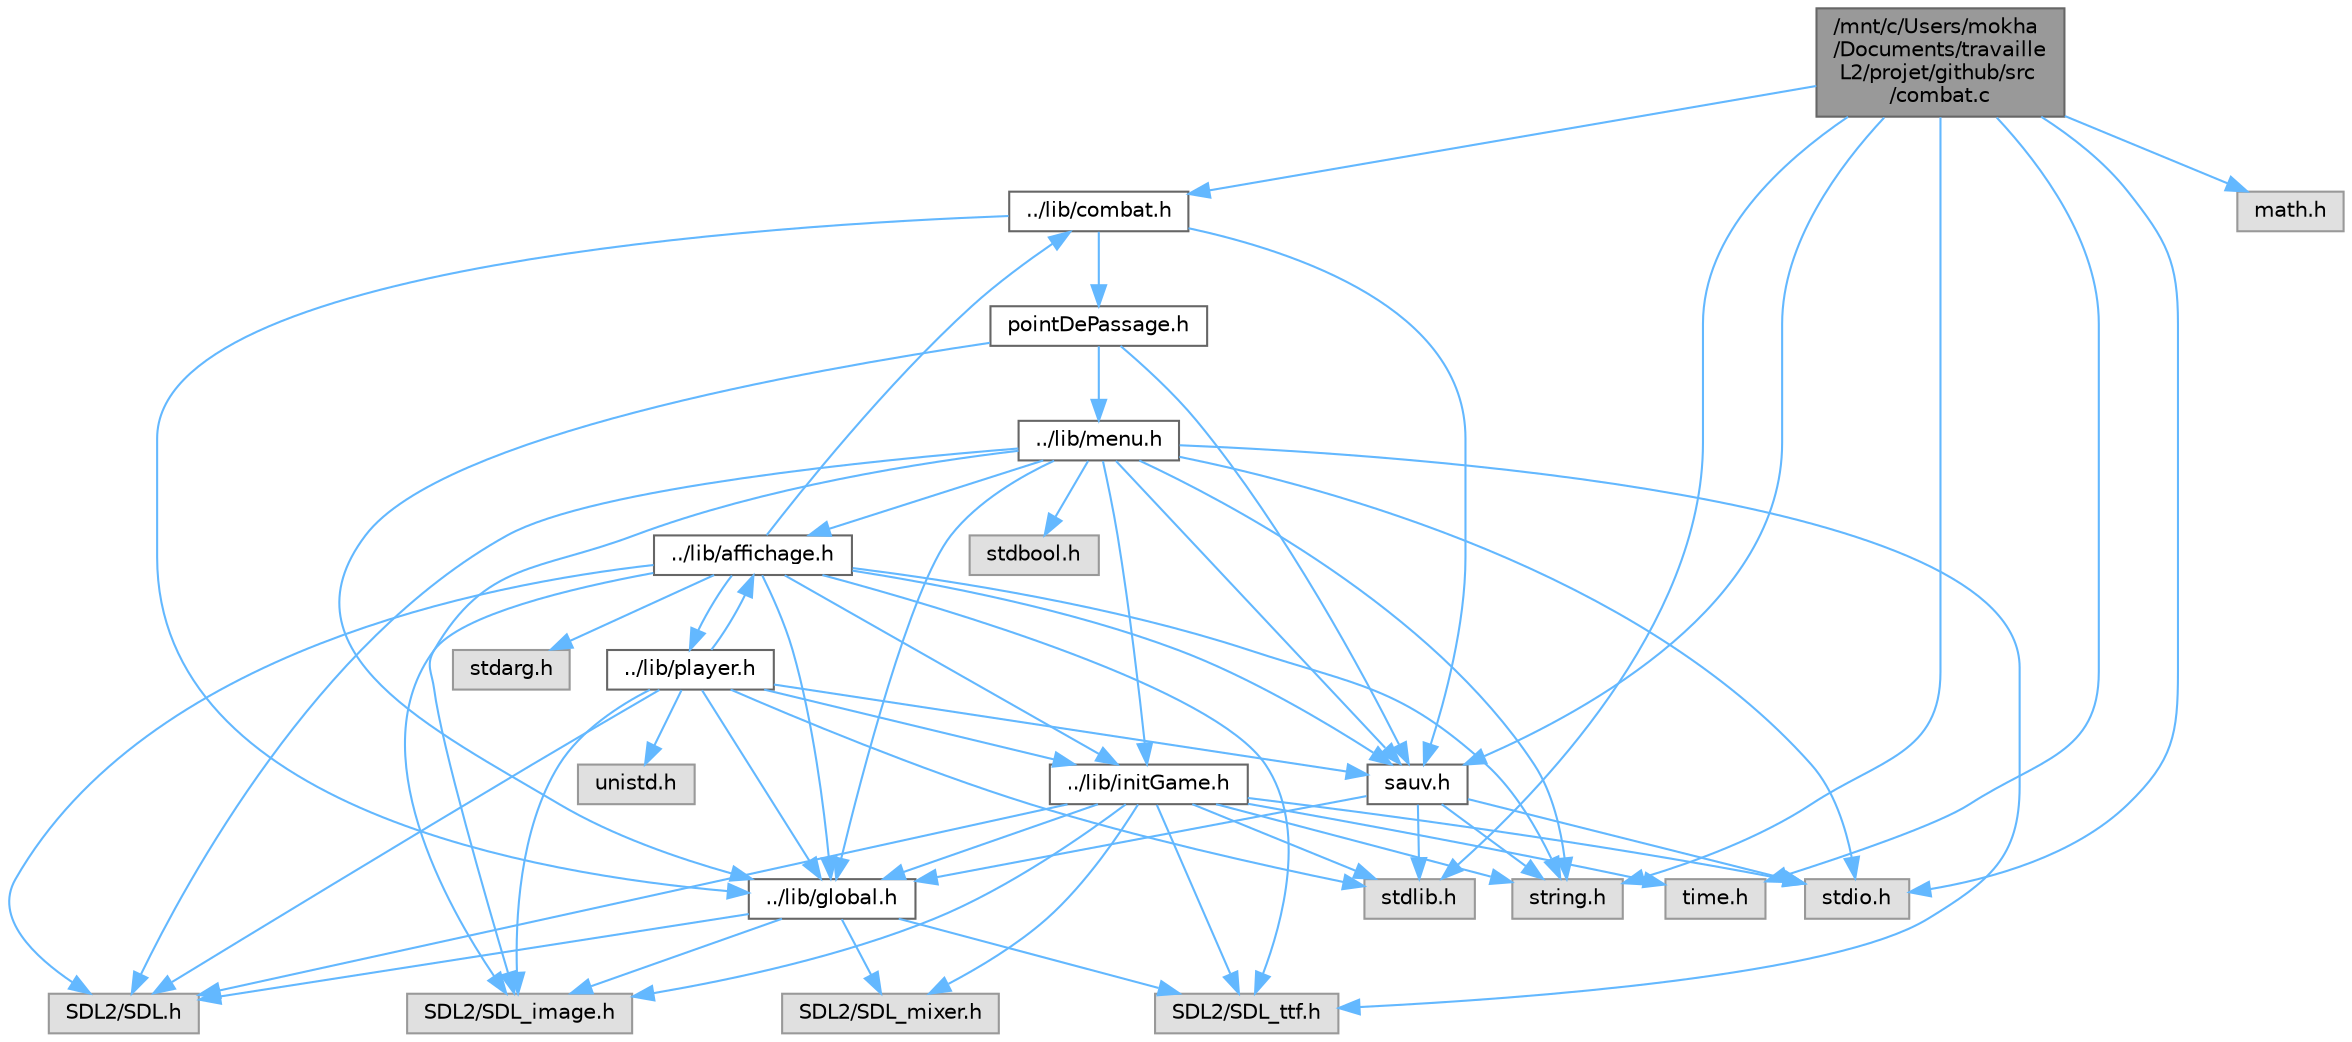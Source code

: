 digraph "/mnt/c/Users/mokha/Documents/travaille L2/projet/github/src/combat.c"
{
 // LATEX_PDF_SIZE
  bgcolor="transparent";
  edge [fontname=Helvetica,fontsize=10,labelfontname=Helvetica,labelfontsize=10];
  node [fontname=Helvetica,fontsize=10,shape=box,height=0.2,width=0.4];
  Node1 [id="Node000001",label="/mnt/c/Users/mokha\l/Documents/travaille\l L2/projet/github/src\l/combat.c",height=0.2,width=0.4,color="gray40", fillcolor="grey60", style="filled", fontcolor="black",tooltip="fichier contenant la fonctions de combat"];
  Node1 -> Node2 [id="edge59_Node000001_Node000002",color="steelblue1",style="solid",tooltip=" "];
  Node2 [id="Node000002",label="stdio.h",height=0.2,width=0.4,color="grey60", fillcolor="#E0E0E0", style="filled",tooltip=" "];
  Node1 -> Node3 [id="edge60_Node000001_Node000003",color="steelblue1",style="solid",tooltip=" "];
  Node3 [id="Node000003",label="stdlib.h",height=0.2,width=0.4,color="grey60", fillcolor="#E0E0E0", style="filled",tooltip=" "];
  Node1 -> Node4 [id="edge61_Node000001_Node000004",color="steelblue1",style="solid",tooltip=" "];
  Node4 [id="Node000004",label="string.h",height=0.2,width=0.4,color="grey60", fillcolor="#E0E0E0", style="filled",tooltip=" "];
  Node1 -> Node5 [id="edge62_Node000001_Node000005",color="steelblue1",style="solid",tooltip=" "];
  Node5 [id="Node000005",label="math.h",height=0.2,width=0.4,color="grey60", fillcolor="#E0E0E0", style="filled",tooltip=" "];
  Node1 -> Node6 [id="edge63_Node000001_Node000006",color="steelblue1",style="solid",tooltip=" "];
  Node6 [id="Node000006",label="time.h",height=0.2,width=0.4,color="grey60", fillcolor="#E0E0E0", style="filled",tooltip=" "];
  Node1 -> Node7 [id="edge64_Node000001_Node000007",color="steelblue1",style="solid",tooltip=" "];
  Node7 [id="Node000007",label="../lib/combat.h",height=0.2,width=0.4,color="grey40", fillcolor="white", style="filled",URL="$combat_8h.html",tooltip="Gestion des combats dans le jeu."];
  Node7 -> Node8 [id="edge65_Node000007_Node000008",color="steelblue1",style="solid",tooltip=" "];
  Node8 [id="Node000008",label="sauv.h",height=0.2,width=0.4,color="grey40", fillcolor="white", style="filled",URL="$sauv_8h.html",tooltip="Gestion des sauvegardes et récupération des données du jeu."];
  Node8 -> Node2 [id="edge66_Node000008_Node000002",color="steelblue1",style="solid",tooltip=" "];
  Node8 -> Node3 [id="edge67_Node000008_Node000003",color="steelblue1",style="solid",tooltip=" "];
  Node8 -> Node4 [id="edge68_Node000008_Node000004",color="steelblue1",style="solid",tooltip=" "];
  Node8 -> Node9 [id="edge69_Node000008_Node000009",color="steelblue1",style="solid",tooltip=" "];
  Node9 [id="Node000009",label="../lib/global.h",height=0.2,width=0.4,color="grey40", fillcolor="white", style="filled",URL="$global_8h.html",tooltip="Définition des constantes, structures et variables globales du jeu."];
  Node9 -> Node10 [id="edge70_Node000009_Node000010",color="steelblue1",style="solid",tooltip=" "];
  Node10 [id="Node000010",label="SDL2/SDL.h",height=0.2,width=0.4,color="grey60", fillcolor="#E0E0E0", style="filled",tooltip=" "];
  Node9 -> Node11 [id="edge71_Node000009_Node000011",color="steelblue1",style="solid",tooltip=" "];
  Node11 [id="Node000011",label="SDL2/SDL_mixer.h",height=0.2,width=0.4,color="grey60", fillcolor="#E0E0E0", style="filled",tooltip=" "];
  Node9 -> Node12 [id="edge72_Node000009_Node000012",color="steelblue1",style="solid",tooltip=" "];
  Node12 [id="Node000012",label="SDL2/SDL_image.h",height=0.2,width=0.4,color="grey60", fillcolor="#E0E0E0", style="filled",tooltip=" "];
  Node9 -> Node13 [id="edge73_Node000009_Node000013",color="steelblue1",style="solid",tooltip=" "];
  Node13 [id="Node000013",label="SDL2/SDL_ttf.h",height=0.2,width=0.4,color="grey60", fillcolor="#E0E0E0", style="filled",tooltip=" "];
  Node7 -> Node14 [id="edge74_Node000007_Node000014",color="steelblue1",style="solid",tooltip=" "];
  Node14 [id="Node000014",label="pointDePassage.h",height=0.2,width=0.4,color="grey40", fillcolor="white", style="filled",URL="$pointDePassage_8h.html",tooltip="Gestion des points de passage et événements du jeu."];
  Node14 -> Node15 [id="edge75_Node000014_Node000015",color="steelblue1",style="solid",tooltip=" "];
  Node15 [id="Node000015",label="../lib/menu.h",height=0.2,width=0.4,color="grey40", fillcolor="white", style="filled",URL="$menu_8h.html",tooltip="Gestion des menus et des interfaces utilisateur."];
  Node15 -> Node8 [id="edge76_Node000015_Node000008",color="steelblue1",style="solid",tooltip=" "];
  Node15 -> Node16 [id="edge77_Node000015_Node000016",color="steelblue1",style="solid",tooltip=" "];
  Node16 [id="Node000016",label="../lib/initGame.h",height=0.2,width=0.4,color="grey40", fillcolor="white", style="filled",URL="$initGame_8h.html",tooltip="Initialisation et gestion de la SDL pour le jeu."];
  Node16 -> Node2 [id="edge78_Node000016_Node000002",color="steelblue1",style="solid",tooltip=" "];
  Node16 -> Node3 [id="edge79_Node000016_Node000003",color="steelblue1",style="solid",tooltip=" "];
  Node16 -> Node4 [id="edge80_Node000016_Node000004",color="steelblue1",style="solid",tooltip=" "];
  Node16 -> Node6 [id="edge81_Node000016_Node000006",color="steelblue1",style="solid",tooltip=" "];
  Node16 -> Node10 [id="edge82_Node000016_Node000010",color="steelblue1",style="solid",tooltip=" "];
  Node16 -> Node11 [id="edge83_Node000016_Node000011",color="steelblue1",style="solid",tooltip=" "];
  Node16 -> Node12 [id="edge84_Node000016_Node000012",color="steelblue1",style="solid",tooltip=" "];
  Node16 -> Node13 [id="edge85_Node000016_Node000013",color="steelblue1",style="solid",tooltip=" "];
  Node16 -> Node9 [id="edge86_Node000016_Node000009",color="steelblue1",style="solid",tooltip=" "];
  Node15 -> Node17 [id="edge87_Node000015_Node000017",color="steelblue1",style="solid",tooltip=" "];
  Node17 [id="Node000017",label="../lib/affichage.h",height=0.2,width=0.4,color="grey40", fillcolor="white", style="filled",URL="$affichage_8h.html",tooltip="Fichier d'en-tête pour la gestion de l'affichage dans le jeu."];
  Node17 -> Node10 [id="edge88_Node000017_Node000010",color="steelblue1",style="solid",tooltip=" "];
  Node17 -> Node12 [id="edge89_Node000017_Node000012",color="steelblue1",style="solid",tooltip=" "];
  Node17 -> Node13 [id="edge90_Node000017_Node000013",color="steelblue1",style="solid",tooltip=" "];
  Node17 -> Node4 [id="edge91_Node000017_Node000004",color="steelblue1",style="solid",tooltip=" "];
  Node17 -> Node18 [id="edge92_Node000017_Node000018",color="steelblue1",style="solid",tooltip=" "];
  Node18 [id="Node000018",label="stdarg.h",height=0.2,width=0.4,color="grey60", fillcolor="#E0E0E0", style="filled",tooltip=" "];
  Node17 -> Node19 [id="edge93_Node000017_Node000019",color="steelblue1",style="solid",tooltip=" "];
  Node19 [id="Node000019",label="../lib/player.h",height=0.2,width=0.4,color="grey40", fillcolor="white", style="filled",URL="$player_8h.html",tooltip="Gestion du joueur dans le jeu."];
  Node19 -> Node10 [id="edge94_Node000019_Node000010",color="steelblue1",style="solid",tooltip=" "];
  Node19 -> Node12 [id="edge95_Node000019_Node000012",color="steelblue1",style="solid",tooltip=" "];
  Node19 -> Node20 [id="edge96_Node000019_Node000020",color="steelblue1",style="solid",tooltip=" "];
  Node20 [id="Node000020",label="unistd.h",height=0.2,width=0.4,color="grey60", fillcolor="#E0E0E0", style="filled",tooltip=" "];
  Node19 -> Node3 [id="edge97_Node000019_Node000003",color="steelblue1",style="solid",tooltip=" "];
  Node19 -> Node16 [id="edge98_Node000019_Node000016",color="steelblue1",style="solid",tooltip=" "];
  Node19 -> Node17 [id="edge99_Node000019_Node000017",color="steelblue1",style="solid",tooltip=" "];
  Node19 -> Node8 [id="edge100_Node000019_Node000008",color="steelblue1",style="solid",tooltip=" "];
  Node19 -> Node9 [id="edge101_Node000019_Node000009",color="steelblue1",style="solid",tooltip=" "];
  Node17 -> Node16 [id="edge102_Node000017_Node000016",color="steelblue1",style="solid",tooltip=" "];
  Node17 -> Node8 [id="edge103_Node000017_Node000008",color="steelblue1",style="solid",tooltip=" "];
  Node17 -> Node9 [id="edge104_Node000017_Node000009",color="steelblue1",style="solid",tooltip=" "];
  Node17 -> Node7 [id="edge105_Node000017_Node000007",color="steelblue1",style="solid",tooltip=" "];
  Node15 -> Node9 [id="edge106_Node000015_Node000009",color="steelblue1",style="solid",tooltip=" "];
  Node15 -> Node10 [id="edge107_Node000015_Node000010",color="steelblue1",style="solid",tooltip=" "];
  Node15 -> Node13 [id="edge108_Node000015_Node000013",color="steelblue1",style="solid",tooltip=" "];
  Node15 -> Node12 [id="edge109_Node000015_Node000012",color="steelblue1",style="solid",tooltip=" "];
  Node15 -> Node2 [id="edge110_Node000015_Node000002",color="steelblue1",style="solid",tooltip=" "];
  Node15 -> Node4 [id="edge111_Node000015_Node000004",color="steelblue1",style="solid",tooltip=" "];
  Node15 -> Node21 [id="edge112_Node000015_Node000021",color="steelblue1",style="solid",tooltip=" "];
  Node21 [id="Node000021",label="stdbool.h",height=0.2,width=0.4,color="grey60", fillcolor="#E0E0E0", style="filled",tooltip=" "];
  Node14 -> Node8 [id="edge113_Node000014_Node000008",color="steelblue1",style="solid",tooltip=" "];
  Node14 -> Node9 [id="edge114_Node000014_Node000009",color="steelblue1",style="solid",tooltip=" "];
  Node7 -> Node9 [id="edge115_Node000007_Node000009",color="steelblue1",style="solid",tooltip=" "];
  Node1 -> Node8 [id="edge116_Node000001_Node000008",color="steelblue1",style="solid",tooltip=" "];
}
